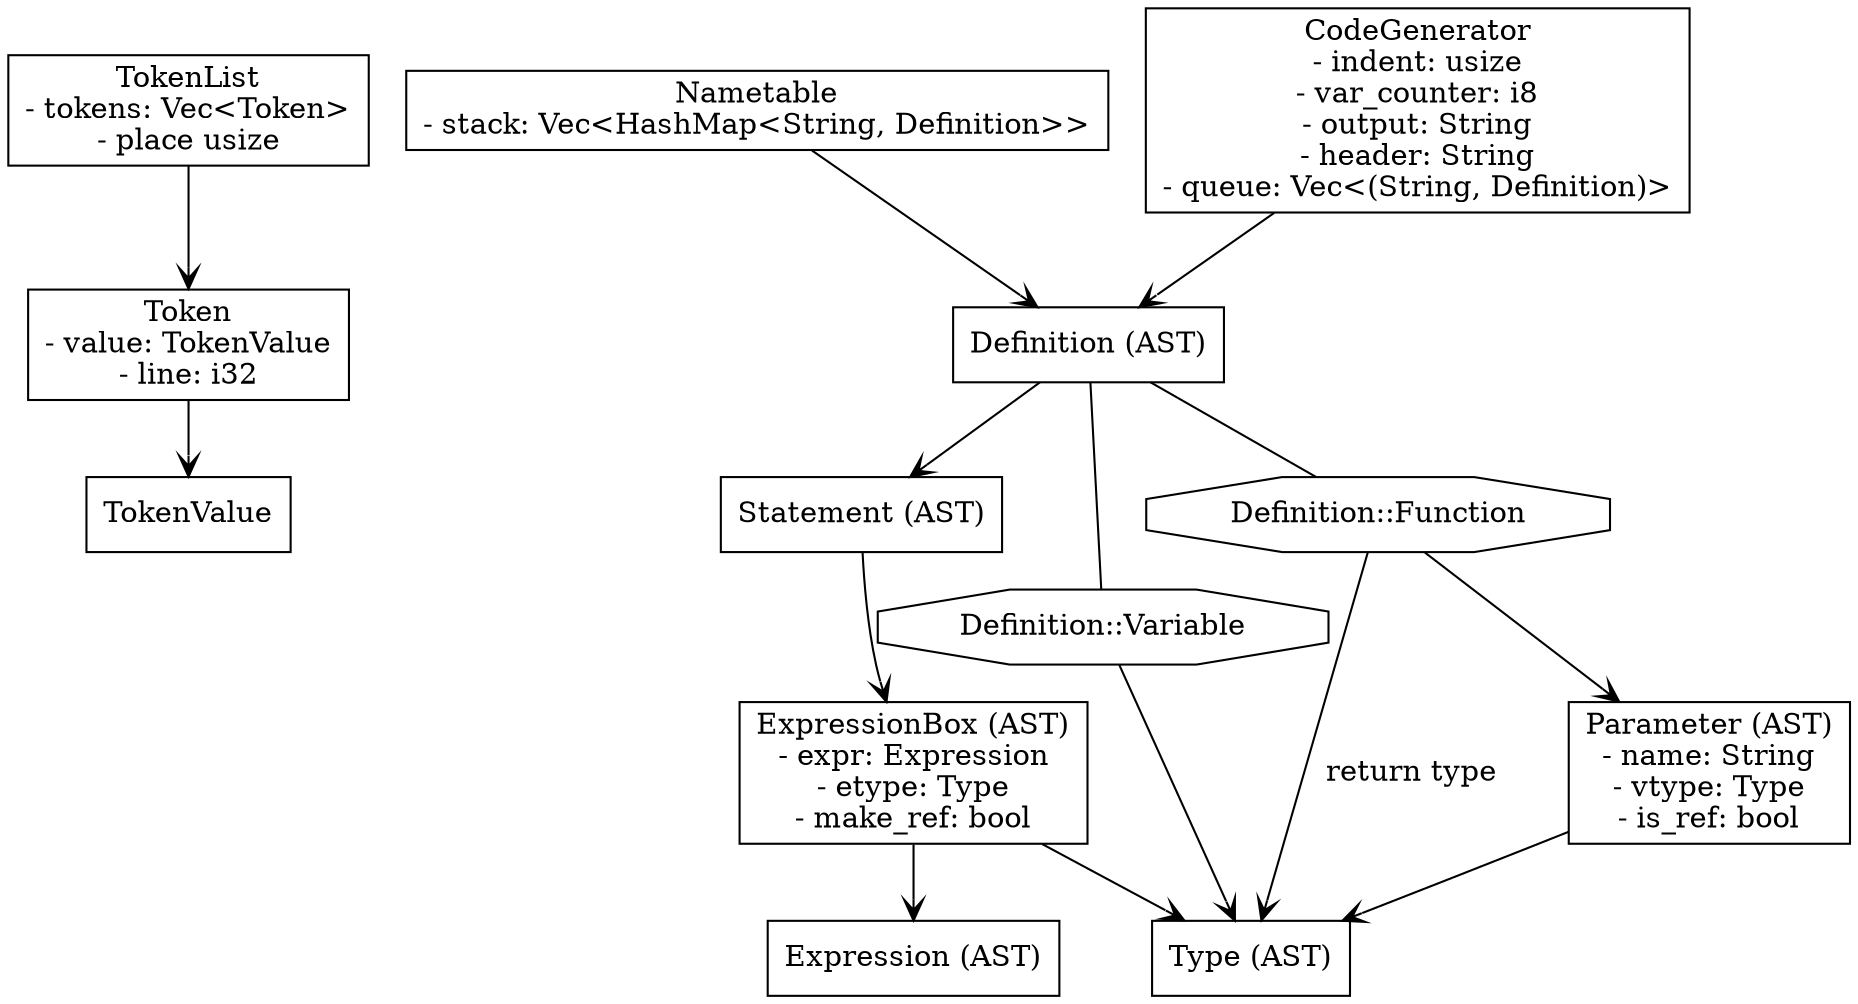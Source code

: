 digraph G {
    TokenList [shape=box,label="TokenList\n- tokens: Vec<Token>\n- place usize"];
    Token [shape=box,label="Token\n- value: TokenValue\n- line: i32"];
    TokenValue [shape=box];
    
    TokenList -> Token -> TokenValue [arrowhead=vee];
    
    Type [shape=box,label="Type (AST)"];
    Definition [shape=box,label="Definition (AST)"];
    Parameter [shape=box,label="Parameter (AST)\n- name: String\n- vtype: Type\n- is_ref: bool"];
    Statement [shape=box,label="Statement (AST)"];
    ExpressionBox [shape=box,label="ExpressionBox (AST)\n- expr: Expression\n- etype: Type\n- make_ref: bool"];
    Expression [shape=box,label="Expression (AST)"];
    
    VariableDef [shape=octagon,label="Definition::Variable"];
    FunctionDef [shape=octagon,label="Definition::Function"];
    
    Definition -> VariableDef [arrowhead=none,arrowtail=normal];
    Definition -> FunctionDef [arrowhead=none,arrowtail=normal];
    
    FunctionDef -> Parameter [arrowhead=vee];
    FunctionDef -> Type [arrowhead=vee,label="return type"];
    
    VariableDef -> Type [arrowhead=vee];
    
    Parameter -> Type [arrowhead=vee];
    ExpressionBox -> Expression [arrowhead=vee];
    ExpressionBox -> Type [arrowhead=vee];
    Definition -> Statement [arrowhead=vee];
    Statement -> ExpressionBox [arrowhead=vee];
    
    Nametable [shape=box,label="Nametable\n- stack: Vec<HashMap<String, Definition>>"];
    Nametable -> Definition [arrowhead=vee];
    
    CodeGenerator [shape=box,label="CodeGenerator\n- indent: usize\n- var_counter: i8\n- output: String\n- header: String\n- queue: Vec<(String, Definition)>"];
    CodeGenerator -> Definition [arrowhead=vee];
}

